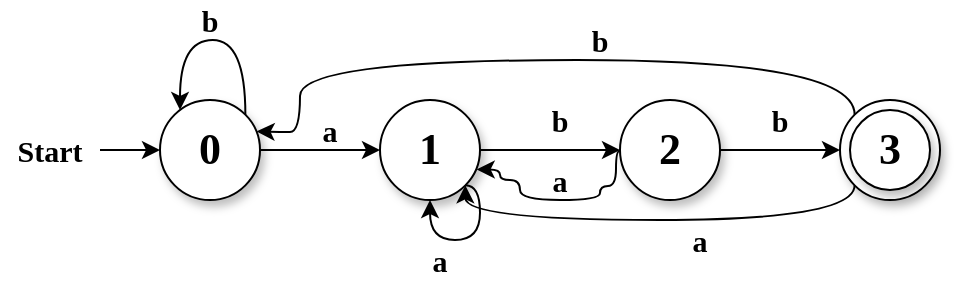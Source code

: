 <mxfile version="14.5.1" type="device"><diagram name="Page-1" id="42789a77-a242-8287-6e28-9cd8cfd52e62"><mxGraphModel dx="585" dy="334" grid="1" gridSize="10" guides="1" tooltips="1" connect="1" arrows="1" fold="1" page="1" pageScale="1" pageWidth="1100" pageHeight="850" background="#ffffff" math="0" shadow="0"><root><mxCell id="0"/><mxCell id="1" parent="0"/><mxCell id="joy6isXp6b4xLFbdXELE-6" style="edgeStyle=orthogonalEdgeStyle;orthogonalLoop=1;jettySize=auto;html=1;exitX=1;exitY=0;exitDx=0;exitDy=0;curved=1;" edge="1" parent="1" source="joy6isXp6b4xLFbdXELE-1" target="joy6isXp6b4xLFbdXELE-1"><mxGeometry relative="1" as="geometry"><mxPoint x="170" y="130" as="targetPoint"/><Array as="points"><mxPoint x="213" y="120"/><mxPoint x="180" y="120"/></Array></mxGeometry></mxCell><mxCell id="joy6isXp6b4xLFbdXELE-7" style="edgeStyle=orthogonalEdgeStyle;curved=1;orthogonalLoop=1;jettySize=auto;html=1;entryX=0;entryY=0.5;entryDx=0;entryDy=0;" edge="1" parent="1" source="joy6isXp6b4xLFbdXELE-1" target="joy6isXp6b4xLFbdXELE-2"><mxGeometry relative="1" as="geometry"/></mxCell><mxCell id="joy6isXp6b4xLFbdXELE-1" value="&lt;b&gt;&lt;font style=&quot;font-size: 22px&quot;&gt;0&lt;/font&gt;&lt;/b&gt;" style="ellipse;whiteSpace=wrap;html=1;rounded=0;shadow=1;comic=0;labelBackgroundColor=none;strokeWidth=1;fontFamily=Verdana;fontSize=12;align=center;" vertex="1" parent="1"><mxGeometry x="170" y="150" width="50" height="50" as="geometry"/></mxCell><mxCell id="joy6isXp6b4xLFbdXELE-9" style="edgeStyle=orthogonalEdgeStyle;curved=1;orthogonalLoop=1;jettySize=auto;html=1;entryX=0;entryY=0.5;entryDx=0;entryDy=0;" edge="1" parent="1" source="joy6isXp6b4xLFbdXELE-2" target="joy6isXp6b4xLFbdXELE-3"><mxGeometry relative="1" as="geometry"/></mxCell><mxCell id="joy6isXp6b4xLFbdXELE-2" value="&lt;b&gt;&lt;font style=&quot;font-size: 22px&quot;&gt;1&lt;/font&gt;&lt;/b&gt;" style="ellipse;whiteSpace=wrap;html=1;rounded=0;shadow=1;comic=0;labelBackgroundColor=none;strokeWidth=1;fontFamily=Verdana;fontSize=12;align=center;" vertex="1" parent="1"><mxGeometry x="280" y="150" width="50" height="50" as="geometry"/></mxCell><mxCell id="joy6isXp6b4xLFbdXELE-10" style="edgeStyle=orthogonalEdgeStyle;orthogonalLoop=1;jettySize=auto;html=1;exitX=-0.005;exitY=0.51;exitDx=0;exitDy=0;entryX=0.967;entryY=0.694;entryDx=0;entryDy=0;curved=1;exitPerimeter=0;entryPerimeter=0;" edge="1" parent="1" source="joy6isXp6b4xLFbdXELE-3" target="joy6isXp6b4xLFbdXELE-2"><mxGeometry relative="1" as="geometry"><Array as="points"><mxPoint x="398" y="176"/><mxPoint x="398" y="193"/><mxPoint x="390" y="193"/><mxPoint x="390" y="200"/><mxPoint x="350" y="200"/><mxPoint x="350" y="190"/><mxPoint x="340" y="190"/><mxPoint x="340" y="185"/></Array></mxGeometry></mxCell><mxCell id="joy6isXp6b4xLFbdXELE-13" style="edgeStyle=orthogonalEdgeStyle;curved=1;orthogonalLoop=1;jettySize=auto;html=1;entryX=0;entryY=0.5;entryDx=0;entryDy=0;" edge="1" parent="1" source="joy6isXp6b4xLFbdXELE-3" target="joy6isXp6b4xLFbdXELE-4"><mxGeometry relative="1" as="geometry"/></mxCell><mxCell id="joy6isXp6b4xLFbdXELE-3" value="&lt;b&gt;&lt;font style=&quot;font-size: 22px&quot;&gt;2&lt;/font&gt;&lt;/b&gt;" style="ellipse;whiteSpace=wrap;html=1;rounded=0;shadow=1;comic=0;labelBackgroundColor=none;strokeWidth=1;fontFamily=Verdana;fontSize=12;align=center;" vertex="1" parent="1"><mxGeometry x="400" y="150" width="50" height="50" as="geometry"/></mxCell><mxCell id="joy6isXp6b4xLFbdXELE-12" style="edgeStyle=orthogonalEdgeStyle;curved=1;orthogonalLoop=1;jettySize=auto;html=1;exitX=0;exitY=0;exitDx=0;exitDy=0;entryX=0.966;entryY=0.314;entryDx=0;entryDy=0;entryPerimeter=0;" edge="1" parent="1" source="joy6isXp6b4xLFbdXELE-4" target="joy6isXp6b4xLFbdXELE-1"><mxGeometry relative="1" as="geometry"><mxPoint x="230" y="160" as="targetPoint"/><Array as="points"><mxPoint x="517" y="130"/><mxPoint x="240" y="130"/><mxPoint x="240" y="166"/><mxPoint x="230" y="166"/></Array></mxGeometry></mxCell><mxCell id="joy6isXp6b4xLFbdXELE-14" style="edgeStyle=orthogonalEdgeStyle;curved=1;orthogonalLoop=1;jettySize=auto;html=1;exitX=0;exitY=1;exitDx=0;exitDy=0;entryX=1;entryY=1;entryDx=0;entryDy=0;" edge="1" parent="1" source="joy6isXp6b4xLFbdXELE-4" target="joy6isXp6b4xLFbdXELE-2"><mxGeometry relative="1" as="geometry"><Array as="points"><mxPoint x="517" y="210"/><mxPoint x="323" y="210"/></Array></mxGeometry></mxCell><mxCell id="joy6isXp6b4xLFbdXELE-4" value="" style="ellipse;whiteSpace=wrap;html=1;rounded=0;shadow=1;comic=0;labelBackgroundColor=none;strokeWidth=1;fontFamily=Verdana;fontSize=12;align=center;" vertex="1" parent="1"><mxGeometry x="510" y="150" width="50" height="50" as="geometry"/></mxCell><mxCell id="joy6isXp6b4xLFbdXELE-5" value="&lt;b&gt;&lt;font style=&quot;font-size: 22px&quot;&gt;3&lt;/font&gt;&lt;/b&gt;" style="ellipse;whiteSpace=wrap;html=1;rounded=0;shadow=1;comic=0;labelBackgroundColor=none;strokeWidth=1;fontFamily=Verdana;fontSize=12;align=center;" vertex="1" parent="1"><mxGeometry x="515" y="155" width="40" height="40" as="geometry"/></mxCell><mxCell id="joy6isXp6b4xLFbdXELE-8" style="edgeStyle=orthogonalEdgeStyle;curved=1;orthogonalLoop=1;jettySize=auto;html=1;exitX=1;exitY=1;exitDx=0;exitDy=0;" edge="1" parent="1" source="joy6isXp6b4xLFbdXELE-2" target="joy6isXp6b4xLFbdXELE-2"><mxGeometry relative="1" as="geometry"><Array as="points"><mxPoint x="330" y="193"/><mxPoint x="330" y="220"/><mxPoint x="305" y="220"/></Array></mxGeometry></mxCell><mxCell id="joy6isXp6b4xLFbdXELE-17" style="edgeStyle=orthogonalEdgeStyle;curved=1;orthogonalLoop=1;jettySize=auto;html=1;entryX=0;entryY=0.5;entryDx=0;entryDy=0;" edge="1" parent="1" source="joy6isXp6b4xLFbdXELE-15" target="joy6isXp6b4xLFbdXELE-1"><mxGeometry relative="1" as="geometry"/></mxCell><mxCell id="joy6isXp6b4xLFbdXELE-15" value="&lt;b&gt;&lt;font face=&quot;Comic Sans MS&quot; style=&quot;font-size: 15px&quot;&gt;Start&lt;/font&gt;&lt;/b&gt;" style="text;html=1;strokeColor=none;fillColor=none;align=center;verticalAlign=middle;whiteSpace=wrap;rounded=0;" vertex="1" parent="1"><mxGeometry x="90" y="162.5" width="50" height="25" as="geometry"/></mxCell><mxCell id="joy6isXp6b4xLFbdXELE-18" value="&lt;b&gt;&lt;font face=&quot;Comic Sans MS&quot; style=&quot;font-size: 15px&quot;&gt;a&lt;/font&gt;&lt;/b&gt;" style="text;html=1;strokeColor=none;fillColor=none;align=center;verticalAlign=middle;whiteSpace=wrap;rounded=0;" vertex="1" parent="1"><mxGeometry x="430" y="210" width="20" height="20" as="geometry"/></mxCell><mxCell id="joy6isXp6b4xLFbdXELE-19" value="&lt;b&gt;&lt;font face=&quot;Comic Sans MS&quot; style=&quot;font-size: 15px&quot;&gt;a&lt;/font&gt;&lt;/b&gt;" style="text;html=1;strokeColor=none;fillColor=none;align=center;verticalAlign=middle;whiteSpace=wrap;rounded=0;" vertex="1" parent="1"><mxGeometry x="360" y="180" width="20" height="20" as="geometry"/></mxCell><mxCell id="joy6isXp6b4xLFbdXELE-20" value="&lt;b&gt;&lt;font face=&quot;Comic Sans MS&quot; style=&quot;font-size: 15px&quot;&gt;a&lt;/font&gt;&lt;/b&gt;" style="text;html=1;strokeColor=none;fillColor=none;align=center;verticalAlign=middle;whiteSpace=wrap;rounded=0;" vertex="1" parent="1"><mxGeometry x="300" y="220" width="20" height="20" as="geometry"/></mxCell><mxCell id="joy6isXp6b4xLFbdXELE-21" value="&lt;b&gt;&lt;font face=&quot;Comic Sans MS&quot; style=&quot;font-size: 15px&quot;&gt;a&lt;/font&gt;&lt;/b&gt;" style="text;html=1;strokeColor=none;fillColor=none;align=center;verticalAlign=middle;whiteSpace=wrap;rounded=0;" vertex="1" parent="1"><mxGeometry x="245" y="155" width="20" height="20" as="geometry"/></mxCell><mxCell id="joy6isXp6b4xLFbdXELE-23" value="&lt;b&gt;&lt;font face=&quot;Comic Sans MS&quot; style=&quot;font-size: 15px&quot;&gt;b&lt;/font&gt;&lt;/b&gt;" style="text;html=1;strokeColor=none;fillColor=none;align=center;verticalAlign=middle;whiteSpace=wrap;rounded=0;" vertex="1" parent="1"><mxGeometry x="185" y="100" width="20" height="20" as="geometry"/></mxCell><mxCell id="joy6isXp6b4xLFbdXELE-24" value="&lt;b&gt;&lt;font face=&quot;Comic Sans MS&quot; style=&quot;font-size: 15px&quot;&gt;b&lt;/font&gt;&lt;/b&gt;" style="text;html=1;strokeColor=none;fillColor=none;align=center;verticalAlign=middle;whiteSpace=wrap;rounded=0;" vertex="1" parent="1"><mxGeometry x="470" y="150" width="20" height="20" as="geometry"/></mxCell><mxCell id="joy6isXp6b4xLFbdXELE-25" value="&lt;b&gt;&lt;font face=&quot;Comic Sans MS&quot; style=&quot;font-size: 15px&quot;&gt;b&lt;/font&gt;&lt;/b&gt;" style="text;html=1;strokeColor=none;fillColor=none;align=center;verticalAlign=middle;whiteSpace=wrap;rounded=0;" vertex="1" parent="1"><mxGeometry x="380" y="110" width="20" height="20" as="geometry"/></mxCell><mxCell id="joy6isXp6b4xLFbdXELE-26" value="&lt;b&gt;&lt;font face=&quot;Comic Sans MS&quot; style=&quot;font-size: 15px&quot;&gt;b&lt;/font&gt;&lt;/b&gt;" style="text;html=1;strokeColor=none;fillColor=none;align=center;verticalAlign=middle;whiteSpace=wrap;rounded=0;" vertex="1" parent="1"><mxGeometry x="360" y="150" width="20" height="20" as="geometry"/></mxCell></root></mxGraphModel></diagram></mxfile>